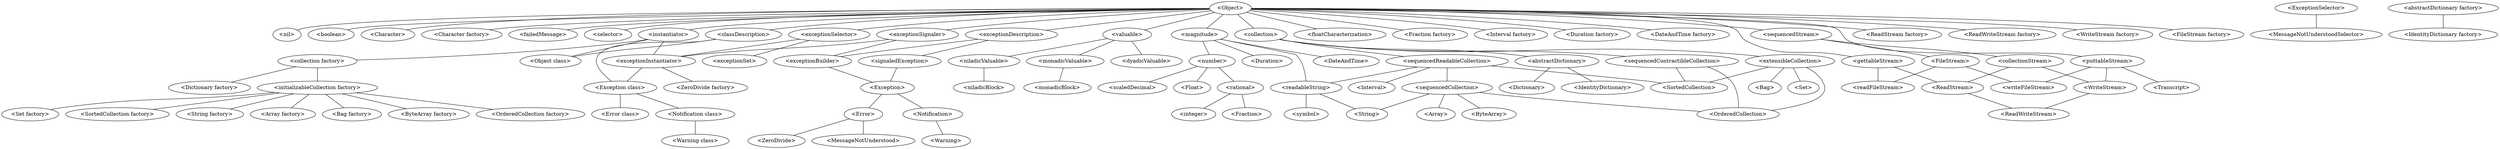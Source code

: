   graph {
"<Object>" -- "<nil>"
"<Object>" -- "<boolean>"
"<Object>" -- "<Character>"
"<Object>" -- "<Character factory>"
"<Object>" -- "<failedMessage>"
"<Object>" -- "<selector>"
"<Object>" -- "<classDescription>"
"<Object>" -- "<instantiator>"
"<classDescription>" -- "<Object class>"
"<instantiator>" -- "<Object class>"
"<Object>" -- "<valuable>"
"<valuable>" -- "<niladicValuable>"
"<niladicValuable>" -- "<niladicBlock>"
"<valuable>" -- "<monadicValuable>"
"<monadicValuable>" -- "<monadicBlock>"
"<valuable>" -- "<dyadicValuable>"
"<Object>" -- "<exceptionDescription>"
"<Object>" -- "<exceptionSignaler>"
"<exceptionDescription>" -- "<exceptionBuilder>"
"<exceptionSignaler>" -- "<exceptionBuilder>"
"<exceptionDescription>" -- "<signaledException>"
"<Object>" -- "<exceptionSelector>"
"<exceptionSelector>" -- "<exceptionInstantiator>"
"<exceptionSignaler>" -- "<exceptionInstantiator>"
"<instantiator>" -- "<exceptionInstantiator>"
"<classDescription>" -- "<Exception class>"
"<exceptionInstantiator>" -- "<Exception class>"
"<exceptionBuilder>" -- "<Exception>"
"<signaledException>" -- "<Exception>"
"<Exception class>" -- "<Notification class>"
"<Exception>" -- "<Notification>"
"<Notification class>" -- "<Warning class>"
"<Notification>" -- "<Warning>"
"<Exception class>" -- "<Error class>"
"<Exception>" -- "<Error>"
"<exceptionInstantiator>" -- "<ZeroDivide factory>"
"<Error>" -- "<ZeroDivide>"
"<ExceptionSelector>" -- "<MessageNotUnderstoodSelector>"
"<Error>" -- "<MessageNotUnderstood>"
"<exceptionSelector>" -- "<exceptionSet>"
"<Object>" -- "<magnitude>"
"<magnitude>" -- "<number>"
"<number>" -- "<rational>"
"<rational>" -- "<Fraction>"
"<rational>" -- "<integer>"
"<number>" -- "<scaledDecimal>"
"<number>" -- "<Float>"
"<Object>" -- "<floatCharacterization>"
"<Object>" -- "<Fraction factory>"
"<Object>" -- "<collection>"
"<collection>" -- "<abstractDictionary>"
"<abstractDictionary>" -- "<Dictionary>"
"<abstractDictionary>" -- "<IdentityDictionary>"
"<collection>" -- "<extensibleCollection>"
"<extensibleCollection>" -- "<Bag>"
"<extensibleCollection>" -- "<Set>"
"<collection>" -- "<sequencedReadableCollection>"
"<sequencedReadableCollection>" -- "<Interval>"
"<magnitude>" -- "<readableString>"
"<sequencedReadableCollection>" -- "<readableString>"
"<readableString>" -- "<symbol>"
"<sequencedReadableCollection>" -- "<sequencedCollection>"
"<readableString>" -- "<String>"
"<sequencedCollection>" -- "<String>"
"<sequencedCollection>" -- "<Array>"
"<sequencedCollection>" -- "<ByteArray>"
"<collection>" -- "<sequencedContractibleCollection>"
"<extensibleCollection>" -- "<SortedCollection>"
"<sequencedContractibleCollection>" -- "<SortedCollection>"
"<sequencedReadableCollection>" -- "<SortedCollection>"
"<extensibleCollection>" -- "<OrderedCollection>"
"<sequencedContractibleCollection>" -- "<OrderedCollection>"
"<sequencedCollection>" -- "<OrderedCollection>"
"<Object>" -- "<Interval factory>"
"<instantiator>" -- "<collection factory>"
"<collection factory>" -- "<Dictionary factory>"
"<abstractDictionary factory>" -- "<IdentityDictionary factory>"
"<collection factory>" -- "<initializableCollection factory>"
"<initializableCollection factory>" -- "<Array factory>"
"<initializableCollection factory>" -- "<Bag factory>"
"<initializableCollection factory>" -- "<ByteArray factory>"
"<initializableCollection factory>" -- "<OrderedCollection factory>"
"<initializableCollection factory>" -- "<Set factory>"
"<initializableCollection factory>" -- "<SortedCollection factory>"
"<initializableCollection factory>" -- "<String factory>"
"<magnitude>" -- "<DateAndTime>"
"<magnitude>" -- "<Duration>"
"<Object>" -- "<Duration factory>"
"<Object>" -- "<DateAndTime factory>"
"<Object>" -- "<sequencedStream>"
"<Object>" -- "<gettableStream>"
"<sequencedStream>" -- "<collectionStream>"
"<Object>" -- "<puttableStream>"
"<gettableStream>" -- "<ReadStream>"
"<collectionStream>" -- "<ReadStream>"
"<puttableStream>" -- "<WriteStream>"
"<collectionStream>" -- "<WriteStream>"
"<ReadStream>" -- "<ReadWriteStream>"
"<WriteStream>" -- "<ReadWriteStream>"
"<puttableStream>" -- "<Transcript>"
"<Object>" -- "<ReadStream factory>"
"<Object>" -- "<ReadWriteStream factory>"
"<Object>" -- "<WriteStream factory>"
"<sequencedStream>" -- "<FileStream>"
"<FileStream>" -- "<readFileStream>"
"<gettableStream>" -- "<readFileStream>"
"<FileStream>" -- "<writeFileStream>"
"<puttableStream>" -- "<writeFileStream>"
"<Object>" -- "<FileStream factory>"
  }

